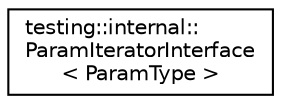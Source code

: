 digraph "Иерархия классов. Графический вид."
{
 // LATEX_PDF_SIZE
  edge [fontname="Helvetica",fontsize="10",labelfontname="Helvetica",labelfontsize="10"];
  node [fontname="Helvetica",fontsize="10",shape=record];
  rankdir="LR";
  Node0 [label="testing::internal::\lParamIteratorInterface\l\< ParamType \>",height=0.2,width=0.4,color="black", fillcolor="white", style="filled",URL="$classtesting_1_1internal_1_1ParamIteratorInterface.html",tooltip=" "];
}

